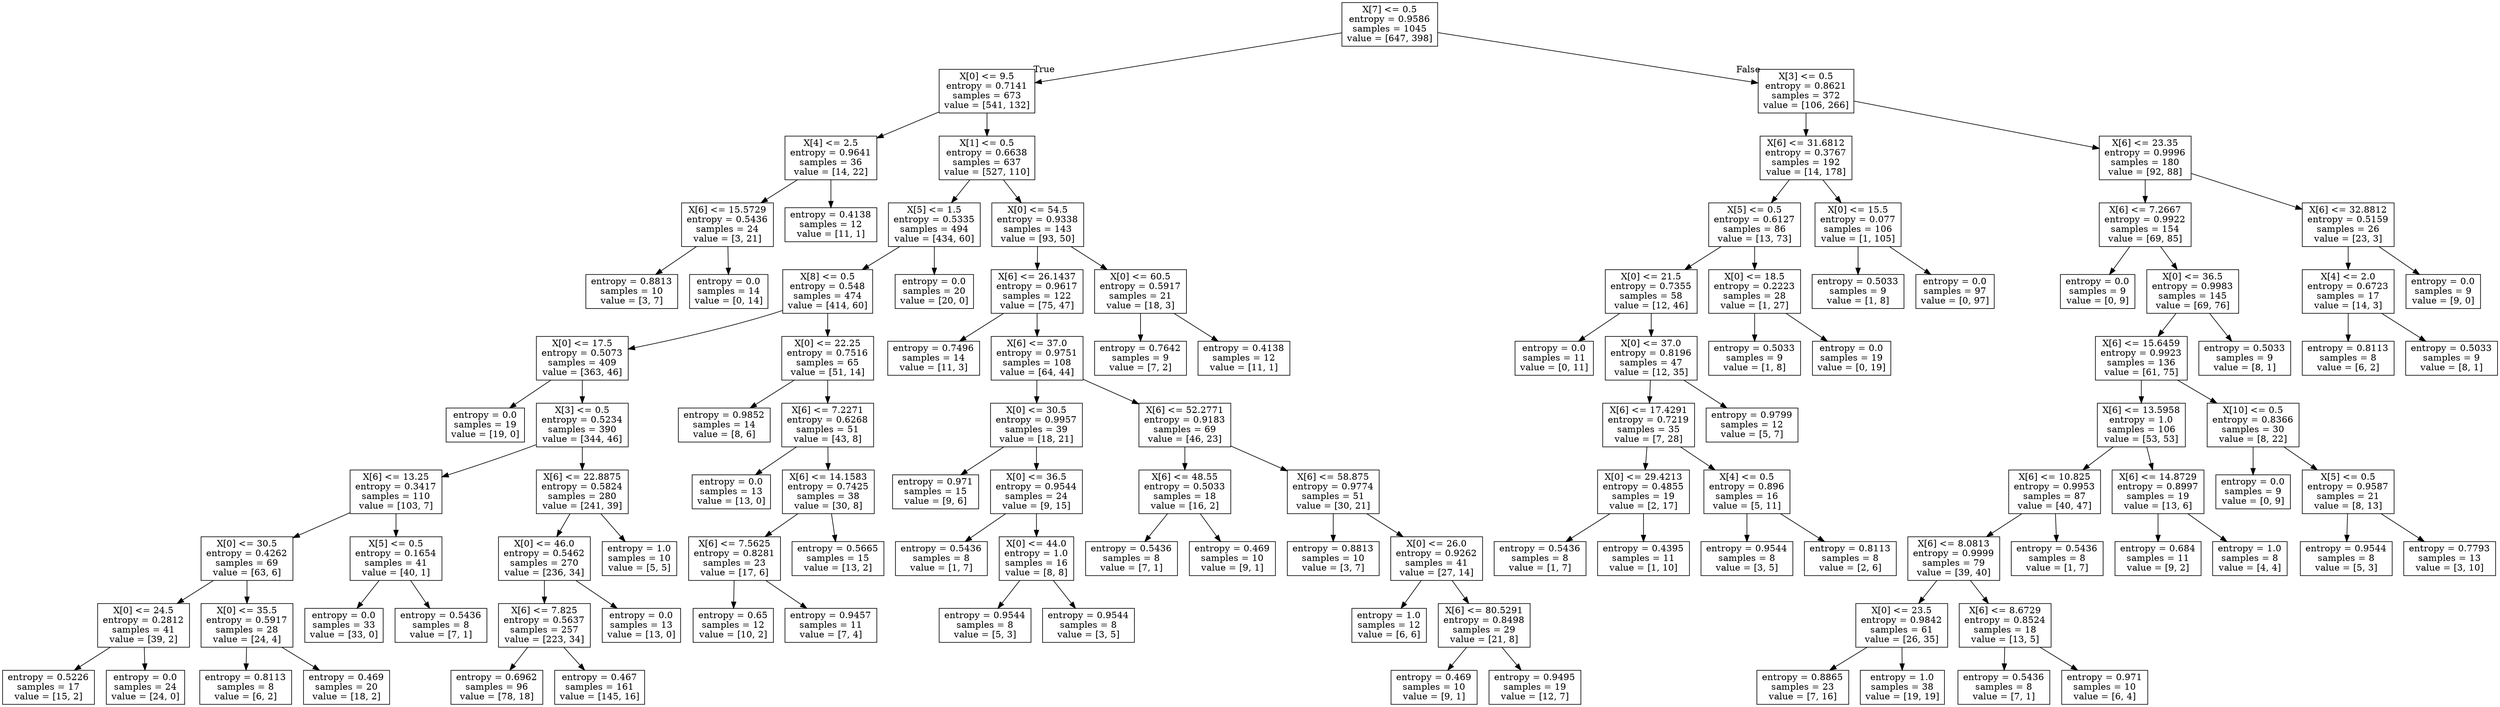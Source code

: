 digraph Tree {
node [shape=box] ;
0 [label="X[7] <= 0.5\nentropy = 0.9586\nsamples = 1045\nvalue = [647, 398]"] ;
1 [label="X[0] <= 9.5\nentropy = 0.7141\nsamples = 673\nvalue = [541, 132]"] ;
0 -> 1 [labeldistance=2.5, labelangle=45, headlabel="True"] ;
2 [label="X[4] <= 2.5\nentropy = 0.9641\nsamples = 36\nvalue = [14, 22]"] ;
1 -> 2 ;
3 [label="X[6] <= 15.5729\nentropy = 0.5436\nsamples = 24\nvalue = [3, 21]"] ;
2 -> 3 ;
4 [label="entropy = 0.8813\nsamples = 10\nvalue = [3, 7]"] ;
3 -> 4 ;
5 [label="entropy = 0.0\nsamples = 14\nvalue = [0, 14]"] ;
3 -> 5 ;
6 [label="entropy = 0.4138\nsamples = 12\nvalue = [11, 1]"] ;
2 -> 6 ;
7 [label="X[1] <= 0.5\nentropy = 0.6638\nsamples = 637\nvalue = [527, 110]"] ;
1 -> 7 ;
8 [label="X[5] <= 1.5\nentropy = 0.5335\nsamples = 494\nvalue = [434, 60]"] ;
7 -> 8 ;
9 [label="X[8] <= 0.5\nentropy = 0.548\nsamples = 474\nvalue = [414, 60]"] ;
8 -> 9 ;
10 [label="X[0] <= 17.5\nentropy = 0.5073\nsamples = 409\nvalue = [363, 46]"] ;
9 -> 10 ;
11 [label="entropy = 0.0\nsamples = 19\nvalue = [19, 0]"] ;
10 -> 11 ;
12 [label="X[3] <= 0.5\nentropy = 0.5234\nsamples = 390\nvalue = [344, 46]"] ;
10 -> 12 ;
13 [label="X[6] <= 13.25\nentropy = 0.3417\nsamples = 110\nvalue = [103, 7]"] ;
12 -> 13 ;
14 [label="X[0] <= 30.5\nentropy = 0.4262\nsamples = 69\nvalue = [63, 6]"] ;
13 -> 14 ;
15 [label="X[0] <= 24.5\nentropy = 0.2812\nsamples = 41\nvalue = [39, 2]"] ;
14 -> 15 ;
16 [label="entropy = 0.5226\nsamples = 17\nvalue = [15, 2]"] ;
15 -> 16 ;
17 [label="entropy = 0.0\nsamples = 24\nvalue = [24, 0]"] ;
15 -> 17 ;
18 [label="X[0] <= 35.5\nentropy = 0.5917\nsamples = 28\nvalue = [24, 4]"] ;
14 -> 18 ;
19 [label="entropy = 0.8113\nsamples = 8\nvalue = [6, 2]"] ;
18 -> 19 ;
20 [label="entropy = 0.469\nsamples = 20\nvalue = [18, 2]"] ;
18 -> 20 ;
21 [label="X[5] <= 0.5\nentropy = 0.1654\nsamples = 41\nvalue = [40, 1]"] ;
13 -> 21 ;
22 [label="entropy = 0.0\nsamples = 33\nvalue = [33, 0]"] ;
21 -> 22 ;
23 [label="entropy = 0.5436\nsamples = 8\nvalue = [7, 1]"] ;
21 -> 23 ;
24 [label="X[6] <= 22.8875\nentropy = 0.5824\nsamples = 280\nvalue = [241, 39]"] ;
12 -> 24 ;
25 [label="X[0] <= 46.0\nentropy = 0.5462\nsamples = 270\nvalue = [236, 34]"] ;
24 -> 25 ;
26 [label="X[6] <= 7.825\nentropy = 0.5637\nsamples = 257\nvalue = [223, 34]"] ;
25 -> 26 ;
27 [label="entropy = 0.6962\nsamples = 96\nvalue = [78, 18]"] ;
26 -> 27 ;
28 [label="entropy = 0.467\nsamples = 161\nvalue = [145, 16]"] ;
26 -> 28 ;
29 [label="entropy = 0.0\nsamples = 13\nvalue = [13, 0]"] ;
25 -> 29 ;
30 [label="entropy = 1.0\nsamples = 10\nvalue = [5, 5]"] ;
24 -> 30 ;
31 [label="X[0] <= 22.25\nentropy = 0.7516\nsamples = 65\nvalue = [51, 14]"] ;
9 -> 31 ;
32 [label="entropy = 0.9852\nsamples = 14\nvalue = [8, 6]"] ;
31 -> 32 ;
33 [label="X[6] <= 7.2271\nentropy = 0.6268\nsamples = 51\nvalue = [43, 8]"] ;
31 -> 33 ;
34 [label="entropy = 0.0\nsamples = 13\nvalue = [13, 0]"] ;
33 -> 34 ;
35 [label="X[6] <= 14.1583\nentropy = 0.7425\nsamples = 38\nvalue = [30, 8]"] ;
33 -> 35 ;
36 [label="X[6] <= 7.5625\nentropy = 0.8281\nsamples = 23\nvalue = [17, 6]"] ;
35 -> 36 ;
37 [label="entropy = 0.65\nsamples = 12\nvalue = [10, 2]"] ;
36 -> 37 ;
38 [label="entropy = 0.9457\nsamples = 11\nvalue = [7, 4]"] ;
36 -> 38 ;
39 [label="entropy = 0.5665\nsamples = 15\nvalue = [13, 2]"] ;
35 -> 39 ;
40 [label="entropy = 0.0\nsamples = 20\nvalue = [20, 0]"] ;
8 -> 40 ;
41 [label="X[0] <= 54.5\nentropy = 0.9338\nsamples = 143\nvalue = [93, 50]"] ;
7 -> 41 ;
42 [label="X[6] <= 26.1437\nentropy = 0.9617\nsamples = 122\nvalue = [75, 47]"] ;
41 -> 42 ;
43 [label="entropy = 0.7496\nsamples = 14\nvalue = [11, 3]"] ;
42 -> 43 ;
44 [label="X[6] <= 37.0\nentropy = 0.9751\nsamples = 108\nvalue = [64, 44]"] ;
42 -> 44 ;
45 [label="X[0] <= 30.5\nentropy = 0.9957\nsamples = 39\nvalue = [18, 21]"] ;
44 -> 45 ;
46 [label="entropy = 0.971\nsamples = 15\nvalue = [9, 6]"] ;
45 -> 46 ;
47 [label="X[0] <= 36.5\nentropy = 0.9544\nsamples = 24\nvalue = [9, 15]"] ;
45 -> 47 ;
48 [label="entropy = 0.5436\nsamples = 8\nvalue = [1, 7]"] ;
47 -> 48 ;
49 [label="X[0] <= 44.0\nentropy = 1.0\nsamples = 16\nvalue = [8, 8]"] ;
47 -> 49 ;
50 [label="entropy = 0.9544\nsamples = 8\nvalue = [5, 3]"] ;
49 -> 50 ;
51 [label="entropy = 0.9544\nsamples = 8\nvalue = [3, 5]"] ;
49 -> 51 ;
52 [label="X[6] <= 52.2771\nentropy = 0.9183\nsamples = 69\nvalue = [46, 23]"] ;
44 -> 52 ;
53 [label="X[6] <= 48.55\nentropy = 0.5033\nsamples = 18\nvalue = [16, 2]"] ;
52 -> 53 ;
54 [label="entropy = 0.5436\nsamples = 8\nvalue = [7, 1]"] ;
53 -> 54 ;
55 [label="entropy = 0.469\nsamples = 10\nvalue = [9, 1]"] ;
53 -> 55 ;
56 [label="X[6] <= 58.875\nentropy = 0.9774\nsamples = 51\nvalue = [30, 21]"] ;
52 -> 56 ;
57 [label="entropy = 0.8813\nsamples = 10\nvalue = [3, 7]"] ;
56 -> 57 ;
58 [label="X[0] <= 26.0\nentropy = 0.9262\nsamples = 41\nvalue = [27, 14]"] ;
56 -> 58 ;
59 [label="entropy = 1.0\nsamples = 12\nvalue = [6, 6]"] ;
58 -> 59 ;
60 [label="X[6] <= 80.5291\nentropy = 0.8498\nsamples = 29\nvalue = [21, 8]"] ;
58 -> 60 ;
61 [label="entropy = 0.469\nsamples = 10\nvalue = [9, 1]"] ;
60 -> 61 ;
62 [label="entropy = 0.9495\nsamples = 19\nvalue = [12, 7]"] ;
60 -> 62 ;
63 [label="X[0] <= 60.5\nentropy = 0.5917\nsamples = 21\nvalue = [18, 3]"] ;
41 -> 63 ;
64 [label="entropy = 0.7642\nsamples = 9\nvalue = [7, 2]"] ;
63 -> 64 ;
65 [label="entropy = 0.4138\nsamples = 12\nvalue = [11, 1]"] ;
63 -> 65 ;
66 [label="X[3] <= 0.5\nentropy = 0.8621\nsamples = 372\nvalue = [106, 266]"] ;
0 -> 66 [labeldistance=2.5, labelangle=-45, headlabel="False"] ;
67 [label="X[6] <= 31.6812\nentropy = 0.3767\nsamples = 192\nvalue = [14, 178]"] ;
66 -> 67 ;
68 [label="X[5] <= 0.5\nentropy = 0.6127\nsamples = 86\nvalue = [13, 73]"] ;
67 -> 68 ;
69 [label="X[0] <= 21.5\nentropy = 0.7355\nsamples = 58\nvalue = [12, 46]"] ;
68 -> 69 ;
70 [label="entropy = 0.0\nsamples = 11\nvalue = [0, 11]"] ;
69 -> 70 ;
71 [label="X[0] <= 37.0\nentropy = 0.8196\nsamples = 47\nvalue = [12, 35]"] ;
69 -> 71 ;
72 [label="X[6] <= 17.4291\nentropy = 0.7219\nsamples = 35\nvalue = [7, 28]"] ;
71 -> 72 ;
73 [label="X[0] <= 29.4213\nentropy = 0.4855\nsamples = 19\nvalue = [2, 17]"] ;
72 -> 73 ;
74 [label="entropy = 0.5436\nsamples = 8\nvalue = [1, 7]"] ;
73 -> 74 ;
75 [label="entropy = 0.4395\nsamples = 11\nvalue = [1, 10]"] ;
73 -> 75 ;
76 [label="X[4] <= 0.5\nentropy = 0.896\nsamples = 16\nvalue = [5, 11]"] ;
72 -> 76 ;
77 [label="entropy = 0.9544\nsamples = 8\nvalue = [3, 5]"] ;
76 -> 77 ;
78 [label="entropy = 0.8113\nsamples = 8\nvalue = [2, 6]"] ;
76 -> 78 ;
79 [label="entropy = 0.9799\nsamples = 12\nvalue = [5, 7]"] ;
71 -> 79 ;
80 [label="X[0] <= 18.5\nentropy = 0.2223\nsamples = 28\nvalue = [1, 27]"] ;
68 -> 80 ;
81 [label="entropy = 0.5033\nsamples = 9\nvalue = [1, 8]"] ;
80 -> 81 ;
82 [label="entropy = 0.0\nsamples = 19\nvalue = [0, 19]"] ;
80 -> 82 ;
83 [label="X[0] <= 15.5\nentropy = 0.077\nsamples = 106\nvalue = [1, 105]"] ;
67 -> 83 ;
84 [label="entropy = 0.5033\nsamples = 9\nvalue = [1, 8]"] ;
83 -> 84 ;
85 [label="entropy = 0.0\nsamples = 97\nvalue = [0, 97]"] ;
83 -> 85 ;
86 [label="X[6] <= 23.35\nentropy = 0.9996\nsamples = 180\nvalue = [92, 88]"] ;
66 -> 86 ;
87 [label="X[6] <= 7.2667\nentropy = 0.9922\nsamples = 154\nvalue = [69, 85]"] ;
86 -> 87 ;
88 [label="entropy = 0.0\nsamples = 9\nvalue = [0, 9]"] ;
87 -> 88 ;
89 [label="X[0] <= 36.5\nentropy = 0.9983\nsamples = 145\nvalue = [69, 76]"] ;
87 -> 89 ;
90 [label="X[6] <= 15.6459\nentropy = 0.9923\nsamples = 136\nvalue = [61, 75]"] ;
89 -> 90 ;
91 [label="X[6] <= 13.5958\nentropy = 1.0\nsamples = 106\nvalue = [53, 53]"] ;
90 -> 91 ;
92 [label="X[6] <= 10.825\nentropy = 0.9953\nsamples = 87\nvalue = [40, 47]"] ;
91 -> 92 ;
93 [label="X[6] <= 8.0813\nentropy = 0.9999\nsamples = 79\nvalue = [39, 40]"] ;
92 -> 93 ;
94 [label="X[0] <= 23.5\nentropy = 0.9842\nsamples = 61\nvalue = [26, 35]"] ;
93 -> 94 ;
95 [label="entropy = 0.8865\nsamples = 23\nvalue = [7, 16]"] ;
94 -> 95 ;
96 [label="entropy = 1.0\nsamples = 38\nvalue = [19, 19]"] ;
94 -> 96 ;
97 [label="X[6] <= 8.6729\nentropy = 0.8524\nsamples = 18\nvalue = [13, 5]"] ;
93 -> 97 ;
98 [label="entropy = 0.5436\nsamples = 8\nvalue = [7, 1]"] ;
97 -> 98 ;
99 [label="entropy = 0.971\nsamples = 10\nvalue = [6, 4]"] ;
97 -> 99 ;
100 [label="entropy = 0.5436\nsamples = 8\nvalue = [1, 7]"] ;
92 -> 100 ;
101 [label="X[6] <= 14.8729\nentropy = 0.8997\nsamples = 19\nvalue = [13, 6]"] ;
91 -> 101 ;
102 [label="entropy = 0.684\nsamples = 11\nvalue = [9, 2]"] ;
101 -> 102 ;
103 [label="entropy = 1.0\nsamples = 8\nvalue = [4, 4]"] ;
101 -> 103 ;
104 [label="X[10] <= 0.5\nentropy = 0.8366\nsamples = 30\nvalue = [8, 22]"] ;
90 -> 104 ;
105 [label="entropy = 0.0\nsamples = 9\nvalue = [0, 9]"] ;
104 -> 105 ;
106 [label="X[5] <= 0.5\nentropy = 0.9587\nsamples = 21\nvalue = [8, 13]"] ;
104 -> 106 ;
107 [label="entropy = 0.9544\nsamples = 8\nvalue = [5, 3]"] ;
106 -> 107 ;
108 [label="entropy = 0.7793\nsamples = 13\nvalue = [3, 10]"] ;
106 -> 108 ;
109 [label="entropy = 0.5033\nsamples = 9\nvalue = [8, 1]"] ;
89 -> 109 ;
110 [label="X[6] <= 32.8812\nentropy = 0.5159\nsamples = 26\nvalue = [23, 3]"] ;
86 -> 110 ;
111 [label="X[4] <= 2.0\nentropy = 0.6723\nsamples = 17\nvalue = [14, 3]"] ;
110 -> 111 ;
112 [label="entropy = 0.8113\nsamples = 8\nvalue = [6, 2]"] ;
111 -> 112 ;
113 [label="entropy = 0.5033\nsamples = 9\nvalue = [8, 1]"] ;
111 -> 113 ;
114 [label="entropy = 0.0\nsamples = 9\nvalue = [9, 0]"] ;
110 -> 114 ;
}